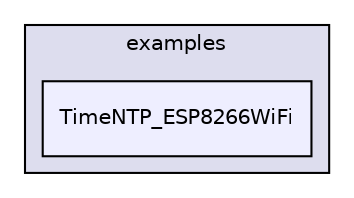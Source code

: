 digraph "Arduino/Libraries/Time/examples/TimeNTP_ESP8266WiFi" {
  compound=true
  node [ fontsize="10", fontname="Helvetica"];
  edge [ labelfontsize="10", labelfontname="Helvetica"];
  subgraph clusterdir_50e95a2769a186a5c9043732ad260356 {
    graph [ bgcolor="#ddddee", pencolor="black", label="examples" fontname="Helvetica", fontsize="10", URL="dir_50e95a2769a186a5c9043732ad260356.html"]
  dir_fff877f4a96b6fe327cc8b33a0e0445e [shape=box, label="TimeNTP_ESP8266WiFi", style="filled", fillcolor="#eeeeff", pencolor="black", URL="dir_fff877f4a96b6fe327cc8b33a0e0445e.html"];
  }
}
